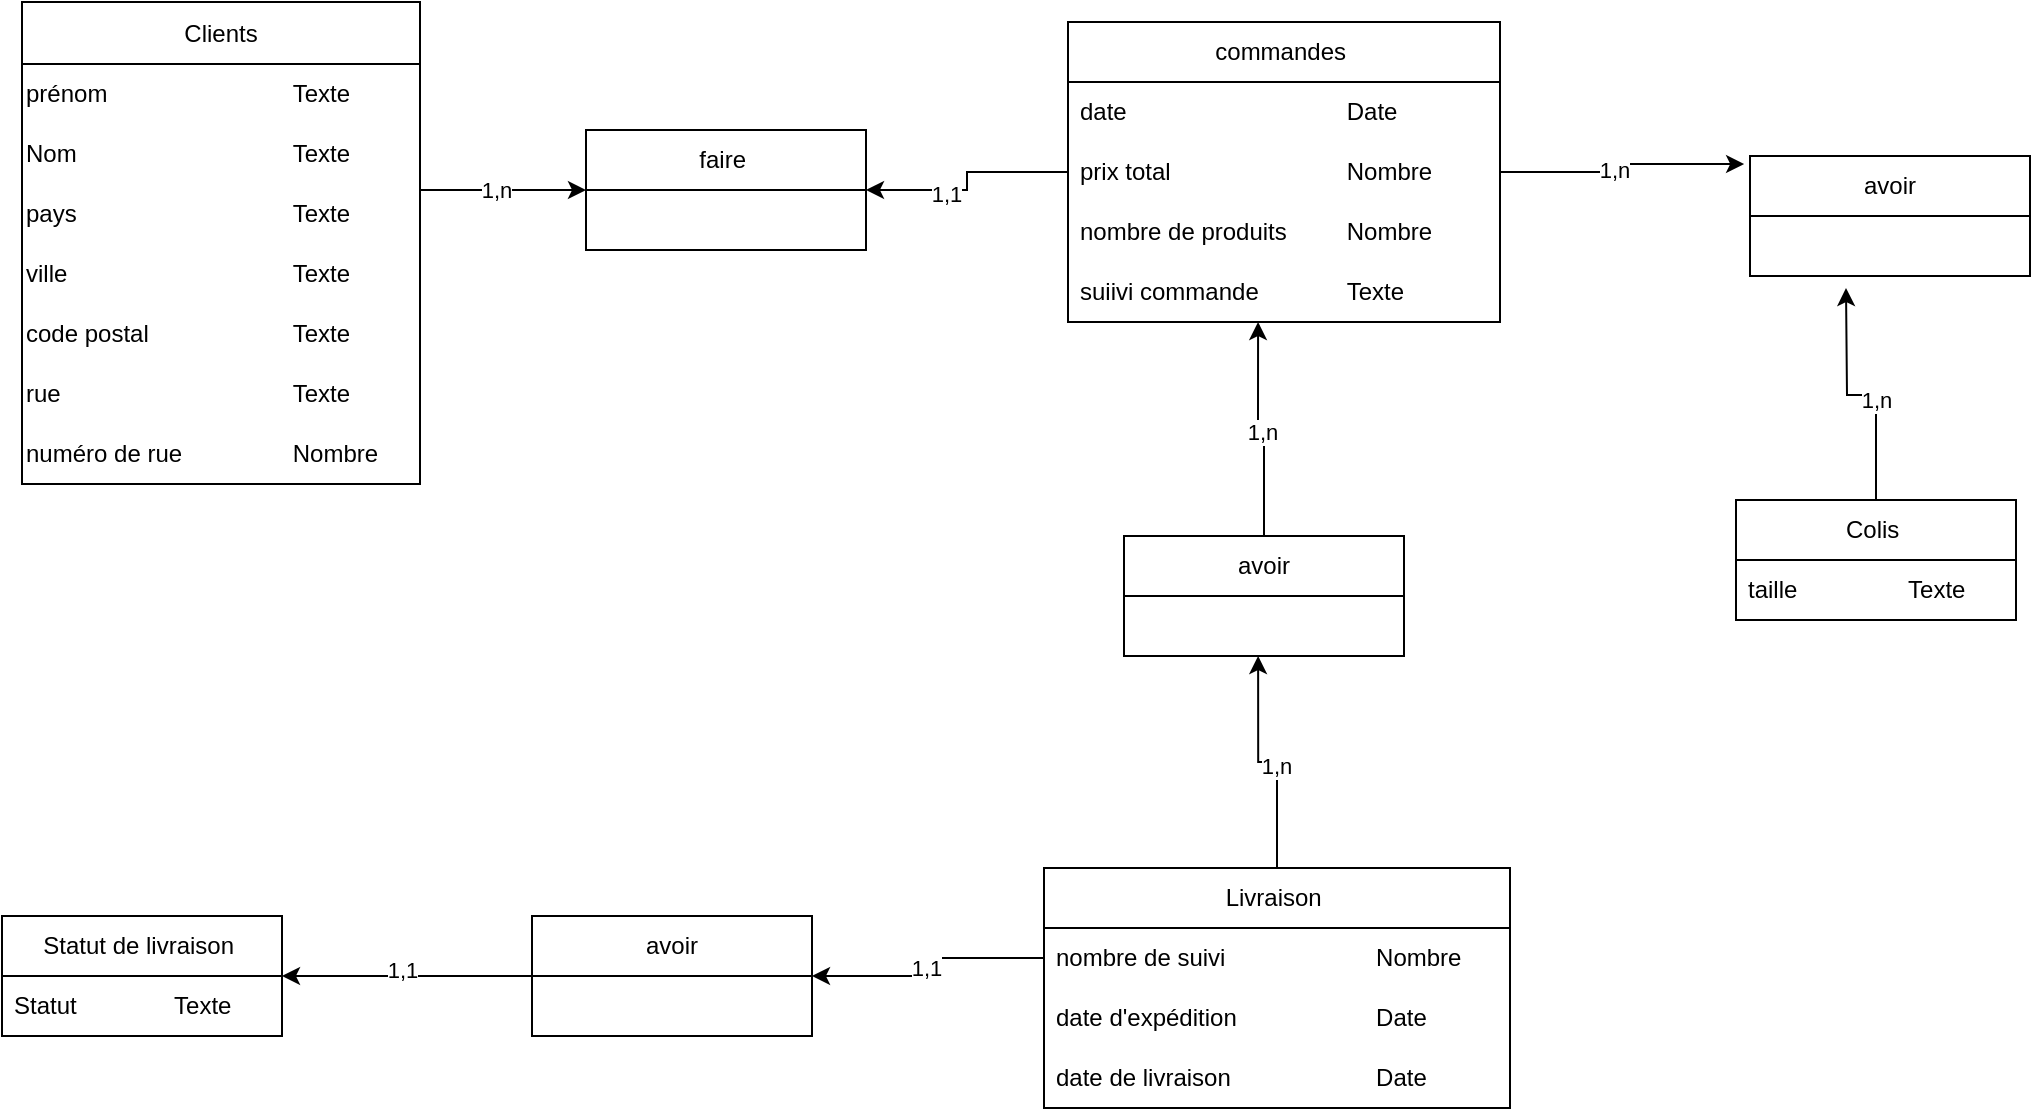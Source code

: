 <mxfile version="24.7.8">
  <diagram name="Page-1" id="FmfEWSLndbt1Iq1HDqW-">
    <mxGraphModel dx="1898" dy="1228" grid="0" gridSize="10" guides="1" tooltips="1" connect="1" arrows="1" fold="1" page="0" pageScale="1" pageWidth="827" pageHeight="1169" math="0" shadow="0">
      <root>
        <mxCell id="0" />
        <mxCell id="1" parent="0" />
        <mxCell id="PwjmWnf4SqFVCilZSlIm-1" value="&lt;font style=&quot;vertical-align: inherit;&quot;&gt;&lt;font style=&quot;vertical-align: inherit;&quot;&gt;Clients&lt;/font&gt;&lt;/font&gt;" style="swimlane;fontStyle=0;childLayout=stackLayout;horizontal=1;startSize=31;horizontalStack=0;resizeParent=1;resizeParentMax=0;resizeLast=0;collapsible=1;marginBottom=0;whiteSpace=wrap;html=1;" parent="1" vertex="1">
          <mxGeometry x="-527" y="-217" width="199" height="241" as="geometry" />
        </mxCell>
        <mxCell id="PwjmWnf4SqFVCilZSlIm-12" value="&lt;font style=&quot;vertical-align: inherit;&quot;&gt;&lt;font style=&quot;vertical-align: inherit;&quot;&gt;prénom&lt;span style=&quot;white-space: pre;&quot;&gt;&#x9;&lt;/span&gt;&lt;span style=&quot;white-space: pre;&quot;&gt;&#x9;&lt;/span&gt;&lt;span style=&quot;white-space: pre;&quot;&gt;&#x9;&lt;/span&gt;&lt;span style=&quot;white-space: pre;&quot;&gt;&#x9;&lt;/span&gt;Texte&amp;nbsp;&lt;/font&gt;&lt;/font&gt;" style="text;html=1;align=left;verticalAlign=middle;whiteSpace=wrap;rounded=0;" parent="PwjmWnf4SqFVCilZSlIm-1" vertex="1">
          <mxGeometry y="31" width="199" height="30" as="geometry" />
        </mxCell>
        <mxCell id="PwjmWnf4SqFVCilZSlIm-13" value="Nom&lt;span style=&quot;white-space: pre;&quot;&gt;&#x9;&lt;/span&gt;&lt;span style=&quot;white-space: pre;&quot;&gt;&#x9;&lt;/span&gt;&lt;span style=&quot;white-space: pre;&quot;&gt;&#x9;&lt;/span&gt;&lt;span style=&quot;white-space: pre;&quot;&gt;&#x9;&lt;/span&gt;Texte&amp;nbsp;" style="text;html=1;align=left;verticalAlign=middle;whiteSpace=wrap;rounded=0;" parent="PwjmWnf4SqFVCilZSlIm-1" vertex="1">
          <mxGeometry y="61" width="199" height="30" as="geometry" />
        </mxCell>
        <mxCell id="PwjmWnf4SqFVCilZSlIm-14" value="&lt;font style=&quot;vertical-align: inherit;&quot;&gt;&lt;font style=&quot;vertical-align: inherit;&quot;&gt;&lt;font style=&quot;vertical-align: inherit;&quot;&gt;&lt;font style=&quot;vertical-align: inherit;&quot;&gt;pays&lt;span style=&quot;white-space: pre;&quot;&gt;&#x9;&lt;/span&gt;&lt;span style=&quot;white-space: pre;&quot;&gt;&#x9;&lt;/span&gt;&lt;span style=&quot;white-space: pre;&quot;&gt;&#x9;&lt;/span&gt;&lt;span style=&quot;white-space: pre;&quot;&gt;&#x9;&lt;/span&gt;&lt;/font&gt;&lt;/font&gt;&lt;/font&gt;&lt;/font&gt;Texte&amp;nbsp;" style="text;html=1;align=left;verticalAlign=middle;whiteSpace=wrap;rounded=0;" parent="PwjmWnf4SqFVCilZSlIm-1" vertex="1">
          <mxGeometry y="91" width="199" height="30" as="geometry" />
        </mxCell>
        <mxCell id="PwjmWnf4SqFVCilZSlIm-16" value="&lt;font style=&quot;vertical-align: inherit;&quot;&gt;&lt;font style=&quot;vertical-align: inherit;&quot;&gt;&lt;font style=&quot;vertical-align: inherit;&quot;&gt;&lt;font style=&quot;vertical-align: inherit;&quot;&gt;ville&lt;span style=&quot;white-space: pre;&quot;&gt;&#x9;&lt;/span&gt;&lt;span style=&quot;white-space: pre;&quot;&gt;&#x9;&lt;/span&gt;&lt;span style=&quot;white-space: pre;&quot;&gt;&#x9;&lt;/span&gt;&lt;span style=&quot;white-space: pre;&quot;&gt;&#x9;&lt;/span&gt;&lt;span style=&quot;white-space: pre;&quot;&gt;&#x9;&lt;/span&gt;&lt;/font&gt;&lt;/font&gt;&lt;/font&gt;&lt;/font&gt;Texte&amp;nbsp;" style="text;html=1;align=left;verticalAlign=middle;whiteSpace=wrap;rounded=0;" parent="PwjmWnf4SqFVCilZSlIm-1" vertex="1">
          <mxGeometry y="121" width="199" height="30" as="geometry" />
        </mxCell>
        <mxCell id="PwjmWnf4SqFVCilZSlIm-15" value="&lt;font style=&quot;vertical-align: inherit;&quot;&gt;&lt;font style=&quot;vertical-align: inherit;&quot;&gt;&lt;font style=&quot;vertical-align: inherit;&quot;&gt;&lt;font style=&quot;vertical-align: inherit;&quot;&gt;&lt;font style=&quot;vertical-align: inherit;&quot;&gt;&lt;font style=&quot;vertical-align: inherit;&quot;&gt;&lt;font style=&quot;vertical-align: inherit;&quot;&gt;&lt;font style=&quot;vertical-align: inherit;&quot;&gt;code postal&lt;span style=&quot;white-space: pre;&quot;&gt;&#x9;&lt;/span&gt;&lt;span style=&quot;white-space: pre;&quot;&gt;&#x9;&lt;/span&gt;&lt;span style=&quot;white-space: pre;&quot;&gt;&#x9;&lt;/span&gt;&lt;/font&gt;&lt;/font&gt;&lt;/font&gt;&lt;/font&gt;&lt;/font&gt;&lt;/font&gt;&lt;/font&gt;&lt;/font&gt;Texte&amp;nbsp;" style="text;html=1;align=left;verticalAlign=middle;whiteSpace=wrap;rounded=0;" parent="PwjmWnf4SqFVCilZSlIm-1" vertex="1">
          <mxGeometry y="151" width="199" height="30" as="geometry" />
        </mxCell>
        <mxCell id="PwjmWnf4SqFVCilZSlIm-17" value="&lt;font style=&quot;vertical-align: inherit;&quot;&gt;&lt;font style=&quot;vertical-align: inherit;&quot;&gt;&lt;font style=&quot;vertical-align: inherit;&quot;&gt;&lt;font style=&quot;vertical-align: inherit;&quot;&gt;&lt;font style=&quot;vertical-align: inherit;&quot;&gt;&lt;font style=&quot;vertical-align: inherit;&quot;&gt;rue&lt;span style=&quot;white-space: pre;&quot;&gt;&#x9;&lt;/span&gt;&lt;span style=&quot;white-space: pre;&quot;&gt;&#x9;&lt;/span&gt;&lt;span style=&quot;white-space: pre;&quot;&gt;&#x9;&lt;/span&gt;&lt;span style=&quot;white-space: pre;&quot;&gt;&#x9;&lt;/span&gt;&lt;span style=&quot;white-space: pre;&quot;&gt;&#x9;&lt;/span&gt;&lt;/font&gt;&lt;/font&gt;&lt;/font&gt;&lt;/font&gt;&lt;/font&gt;&lt;/font&gt;Texte&amp;nbsp;" style="text;html=1;align=left;verticalAlign=middle;whiteSpace=wrap;rounded=0;" parent="PwjmWnf4SqFVCilZSlIm-1" vertex="1">
          <mxGeometry y="181" width="199" height="30" as="geometry" />
        </mxCell>
        <mxCell id="PwjmWnf4SqFVCilZSlIm-19" value="&lt;font style=&quot;vertical-align: inherit;&quot;&gt;&lt;font style=&quot;vertical-align: inherit;&quot;&gt;&lt;font style=&quot;vertical-align: inherit;&quot;&gt;&lt;font style=&quot;vertical-align: inherit;&quot;&gt;&lt;font style=&quot;vertical-align: inherit;&quot;&gt;&lt;font style=&quot;vertical-align: inherit;&quot;&gt;numéro de rue&lt;span style=&quot;white-space: pre;&quot;&gt;&#x9;&lt;/span&gt;&lt;span style=&quot;white-space: pre;&quot;&gt;&#x9;&lt;/span&gt;&lt;span style=&quot;white-space: pre;&quot;&gt;&#x9;&lt;/span&gt;Nombre&amp;nbsp;&lt;/font&gt;&lt;/font&gt;&lt;/font&gt;&lt;/font&gt;&lt;/font&gt;&lt;/font&gt;" style="text;html=1;align=left;verticalAlign=middle;whiteSpace=wrap;rounded=0;" parent="PwjmWnf4SqFVCilZSlIm-1" vertex="1">
          <mxGeometry y="211" width="199" height="30" as="geometry" />
        </mxCell>
        <mxCell id="PwjmWnf4SqFVCilZSlIm-7" value="&lt;font style=&quot;vertical-align: inherit;&quot;&gt;&lt;font style=&quot;vertical-align: inherit;&quot;&gt;commandes&amp;nbsp;&lt;/font&gt;&lt;/font&gt;" style="swimlane;fontStyle=0;childLayout=stackLayout;horizontal=1;startSize=30;horizontalStack=0;resizeParent=1;resizeParentMax=0;resizeLast=0;collapsible=1;marginBottom=0;whiteSpace=wrap;html=1;" parent="1" vertex="1">
          <mxGeometry x="-4" y="-207" width="216" height="150" as="geometry" />
        </mxCell>
        <mxCell id="PwjmWnf4SqFVCilZSlIm-8" value="date&lt;span style=&quot;white-space: pre;&quot;&gt;&#x9;&lt;/span&gt;&lt;span style=&quot;white-space: pre;&quot;&gt;&#x9;&lt;/span&gt;&lt;span style=&quot;white-space: pre;&quot;&gt;&#x9;&lt;/span&gt;&lt;span style=&quot;white-space: pre;&quot;&gt;&#x9;&lt;span style=&quot;white-space: pre;&quot;&gt;&#x9;&lt;/span&gt;D&lt;/span&gt;ate" style="text;strokeColor=none;fillColor=none;align=left;verticalAlign=middle;spacingLeft=4;spacingRight=4;overflow=hidden;points=[[0,0.5],[1,0.5]];portConstraint=eastwest;rotatable=0;whiteSpace=wrap;html=1;" parent="PwjmWnf4SqFVCilZSlIm-7" vertex="1">
          <mxGeometry y="30" width="216" height="30" as="geometry" />
        </mxCell>
        <mxCell id="PwjmWnf4SqFVCilZSlIm-9" value="prix total&lt;span style=&quot;white-space: pre;&quot;&gt;&#x9;&lt;/span&gt;&lt;span style=&quot;white-space: pre;&quot;&gt;&#x9;&lt;/span&gt;&lt;span style=&quot;white-space: pre;&quot;&gt;&#x9;&lt;span style=&quot;white-space: pre;&quot;&gt;&#x9;&lt;/span&gt;&lt;/span&gt;Nombre" style="text;strokeColor=none;fillColor=none;align=left;verticalAlign=middle;spacingLeft=4;spacingRight=4;overflow=hidden;points=[[0,0.5],[1,0.5]];portConstraint=eastwest;rotatable=0;whiteSpace=wrap;html=1;" parent="PwjmWnf4SqFVCilZSlIm-7" vertex="1">
          <mxGeometry y="60" width="216" height="30" as="geometry" />
        </mxCell>
        <mxCell id="PwjmWnf4SqFVCilZSlIm-10" value="nombre de produits&lt;span style=&quot;white-space: pre;&quot;&gt;&#x9;&lt;/span&gt;&lt;span style=&quot;white-space: pre;&quot;&gt;&#x9;&lt;/span&gt;Nombre&amp;nbsp;" style="text;strokeColor=none;fillColor=none;align=left;verticalAlign=middle;spacingLeft=4;spacingRight=4;overflow=hidden;points=[[0,0.5],[1,0.5]];portConstraint=eastwest;rotatable=0;whiteSpace=wrap;html=1;" parent="PwjmWnf4SqFVCilZSlIm-7" vertex="1">
          <mxGeometry y="90" width="216" height="30" as="geometry" />
        </mxCell>
        <mxCell id="pIlaHumAgzA-mgHSETqo-2" value="suiivi commande&lt;span style=&quot;white-space: pre;&quot;&gt;&#x9;&lt;/span&gt;&lt;span style=&quot;white-space: pre;&quot;&gt;&#x9;&lt;/span&gt;Texte&amp;nbsp;&amp;nbsp;" style="text;strokeColor=none;fillColor=none;align=left;verticalAlign=middle;spacingLeft=4;spacingRight=4;overflow=hidden;points=[[0,0.5],[1,0.5]];portConstraint=eastwest;rotatable=0;whiteSpace=wrap;html=1;" parent="PwjmWnf4SqFVCilZSlIm-7" vertex="1">
          <mxGeometry y="120" width="216" height="30" as="geometry" />
        </mxCell>
        <mxCell id="pIlaHumAgzA-mgHSETqo-3" value="Livraison&amp;nbsp;" style="swimlane;fontStyle=0;childLayout=stackLayout;horizontal=1;startSize=30;horizontalStack=0;resizeParent=1;resizeParentMax=0;resizeLast=0;collapsible=1;marginBottom=0;whiteSpace=wrap;html=1;" parent="1" vertex="1">
          <mxGeometry x="-16" y="216" width="233" height="120" as="geometry" />
        </mxCell>
        <mxCell id="pIlaHumAgzA-mgHSETqo-4" value="nombre de suivi&amp;nbsp;&lt;span style=&quot;white-space: pre;&quot;&gt;&#x9;&lt;/span&gt;&lt;span style=&quot;white-space: pre;&quot;&gt;&#x9;&lt;/span&gt;&lt;span style=&quot;white-space: pre;&quot;&gt;&#x9;&lt;/span&gt;Nombre" style="text;strokeColor=none;fillColor=none;align=left;verticalAlign=middle;spacingLeft=4;spacingRight=4;overflow=hidden;points=[[0,0.5],[1,0.5]];portConstraint=eastwest;rotatable=0;whiteSpace=wrap;html=1;" parent="pIlaHumAgzA-mgHSETqo-3" vertex="1">
          <mxGeometry y="30" width="233" height="30" as="geometry" />
        </mxCell>
        <mxCell id="pIlaHumAgzA-mgHSETqo-5" value="date d&#39;expédition&amp;nbsp;&lt;span style=&quot;white-space: pre;&quot;&gt;&#x9;&lt;/span&gt;&lt;span style=&quot;white-space: pre;&quot;&gt;&#x9;&lt;/span&gt;&lt;span style=&quot;white-space: pre;&quot;&gt;&#x9;&lt;/span&gt;Date&amp;nbsp;" style="text;strokeColor=none;fillColor=none;align=left;verticalAlign=middle;spacingLeft=4;spacingRight=4;overflow=hidden;points=[[0,0.5],[1,0.5]];portConstraint=eastwest;rotatable=0;whiteSpace=wrap;html=1;" parent="pIlaHumAgzA-mgHSETqo-3" vertex="1">
          <mxGeometry y="60" width="233" height="30" as="geometry" />
        </mxCell>
        <mxCell id="pIlaHumAgzA-mgHSETqo-6" value="date de livraison&lt;span style=&quot;white-space: pre;&quot;&gt;&#x9;&lt;/span&gt;&lt;span style=&quot;white-space: pre;&quot;&gt;&#x9;&lt;/span&gt;&lt;span style=&quot;white-space: pre;&quot;&gt;&#x9;&lt;/span&gt;Date&amp;nbsp;&amp;nbsp;" style="text;strokeColor=none;fillColor=none;align=left;verticalAlign=middle;spacingLeft=4;spacingRight=4;overflow=hidden;points=[[0,0.5],[1,0.5]];portConstraint=eastwest;rotatable=0;whiteSpace=wrap;html=1;" parent="pIlaHumAgzA-mgHSETqo-3" vertex="1">
          <mxGeometry y="90" width="233" height="30" as="geometry" />
        </mxCell>
        <mxCell id="AV1VWrDhxHBzTGgSWhQn-30" style="edgeStyle=orthogonalEdgeStyle;rounded=0;orthogonalLoop=1;jettySize=auto;html=1;exitX=0.5;exitY=0;exitDx=0;exitDy=0;" edge="1" parent="1" source="pIlaHumAgzA-mgHSETqo-7">
          <mxGeometry relative="1" as="geometry">
            <mxPoint x="385" y="-74" as="targetPoint" />
          </mxGeometry>
        </mxCell>
        <mxCell id="AV1VWrDhxHBzTGgSWhQn-32" value="1,n" style="edgeLabel;html=1;align=center;verticalAlign=middle;resizable=0;points=[];" vertex="1" connectable="0" parent="AV1VWrDhxHBzTGgSWhQn-30">
          <mxGeometry x="-0.17" relative="1" as="geometry">
            <mxPoint as="offset" />
          </mxGeometry>
        </mxCell>
        <mxCell id="pIlaHumAgzA-mgHSETqo-7" value="Colis&amp;nbsp;" style="swimlane;fontStyle=0;childLayout=stackLayout;horizontal=1;startSize=30;horizontalStack=0;resizeParent=1;resizeParentMax=0;resizeLast=0;collapsible=1;marginBottom=0;whiteSpace=wrap;html=1;" parent="1" vertex="1">
          <mxGeometry x="330" y="32" width="140" height="60" as="geometry" />
        </mxCell>
        <mxCell id="pIlaHumAgzA-mgHSETqo-8" value="taille&lt;span style=&quot;white-space: pre;&quot;&gt;&#x9;&lt;/span&gt;&lt;span style=&quot;white-space: pre;&quot;&gt;&#x9;&lt;/span&gt;&lt;span style=&quot;white-space: pre;&quot;&gt;&#x9;&lt;/span&gt;Texte&amp;nbsp;&amp;nbsp;" style="text;strokeColor=none;fillColor=none;align=left;verticalAlign=middle;spacingLeft=4;spacingRight=4;overflow=hidden;points=[[0,0.5],[1,0.5]];portConstraint=eastwest;rotatable=0;whiteSpace=wrap;html=1;" parent="pIlaHumAgzA-mgHSETqo-7" vertex="1">
          <mxGeometry y="30" width="140" height="30" as="geometry" />
        </mxCell>
        <mxCell id="pIlaHumAgzA-mgHSETqo-11" value="Statut de livraison&amp;nbsp;" style="swimlane;fontStyle=0;childLayout=stackLayout;horizontal=1;startSize=30;horizontalStack=0;resizeParent=1;resizeParentMax=0;resizeLast=0;collapsible=1;marginBottom=0;whiteSpace=wrap;html=1;" parent="1" vertex="1">
          <mxGeometry x="-537" y="240" width="140" height="60" as="geometry" />
        </mxCell>
        <mxCell id="pIlaHumAgzA-mgHSETqo-12" value="Statut&lt;span style=&quot;white-space: pre;&quot;&gt;&#x9;&lt;/span&gt;&lt;span style=&quot;white-space: pre;&quot;&gt;&#x9;&lt;/span&gt;Texte" style="text;strokeColor=none;fillColor=none;align=left;verticalAlign=middle;spacingLeft=4;spacingRight=4;overflow=hidden;points=[[0,0.5],[1,0.5]];portConstraint=eastwest;rotatable=0;whiteSpace=wrap;html=1;" parent="pIlaHumAgzA-mgHSETqo-11" vertex="1">
          <mxGeometry y="30" width="140" height="30" as="geometry" />
        </mxCell>
        <mxCell id="pIlaHumAgzA-mgHSETqo-19" style="edgeStyle=orthogonalEdgeStyle;rounded=0;orthogonalLoop=1;jettySize=auto;html=1;exitX=0;exitY=0.5;exitDx=0;exitDy=0;entryX=1;entryY=0.5;entryDx=0;entryDy=0;" parent="1" source="AV1VWrDhxHBzTGgSWhQn-12" target="pIlaHumAgzA-mgHSETqo-11" edge="1">
          <mxGeometry relative="1" as="geometry" />
        </mxCell>
        <mxCell id="AV1VWrDhxHBzTGgSWhQn-36" value="1,1" style="edgeLabel;html=1;align=center;verticalAlign=middle;resizable=0;points=[];" vertex="1" connectable="0" parent="pIlaHumAgzA-mgHSETqo-19">
          <mxGeometry x="0.04" y="-3" relative="1" as="geometry">
            <mxPoint as="offset" />
          </mxGeometry>
        </mxCell>
        <mxCell id="AV1VWrDhxHBzTGgSWhQn-5" value="" style="edgeStyle=orthogonalEdgeStyle;rounded=0;orthogonalLoop=1;jettySize=auto;html=1;exitX=1;exitY=0;exitDx=0;exitDy=0;entryX=0;entryY=0.5;entryDx=0;entryDy=0;" edge="1" parent="1" source="PwjmWnf4SqFVCilZSlIm-16" target="AV1VWrDhxHBzTGgSWhQn-1">
          <mxGeometry relative="1" as="geometry">
            <mxPoint x="-252" y="-96" as="sourcePoint" />
            <mxPoint x="-4" y="-132" as="targetPoint" />
          </mxGeometry>
        </mxCell>
        <mxCell id="AV1VWrDhxHBzTGgSWhQn-7" value="1,n" style="edgeLabel;html=1;align=center;verticalAlign=middle;resizable=0;points=[];" vertex="1" connectable="0" parent="AV1VWrDhxHBzTGgSWhQn-5">
          <mxGeometry x="0.182" relative="1" as="geometry">
            <mxPoint as="offset" />
          </mxGeometry>
        </mxCell>
        <mxCell id="AV1VWrDhxHBzTGgSWhQn-1" value="faire&amp;nbsp;" style="swimlane;fontStyle=0;childLayout=stackLayout;horizontal=1;startSize=30;horizontalStack=0;resizeParent=1;resizeParentMax=0;resizeLast=0;collapsible=1;marginBottom=0;whiteSpace=wrap;html=1;" vertex="1" parent="1">
          <mxGeometry x="-245" y="-153" width="140" height="60" as="geometry" />
        </mxCell>
        <mxCell id="AV1VWrDhxHBzTGgSWhQn-10" style="edgeStyle=orthogonalEdgeStyle;rounded=0;orthogonalLoop=1;jettySize=auto;html=1;exitX=0;exitY=0.5;exitDx=0;exitDy=0;entryX=1;entryY=0.5;entryDx=0;entryDy=0;" edge="1" parent="1" source="PwjmWnf4SqFVCilZSlIm-9" target="AV1VWrDhxHBzTGgSWhQn-1">
          <mxGeometry relative="1" as="geometry" />
        </mxCell>
        <mxCell id="AV1VWrDhxHBzTGgSWhQn-11" value="1,1" style="edgeLabel;html=1;align=center;verticalAlign=middle;resizable=0;points=[];" vertex="1" connectable="0" parent="AV1VWrDhxHBzTGgSWhQn-10">
          <mxGeometry x="0.273" y="2" relative="1" as="geometry">
            <mxPoint as="offset" />
          </mxGeometry>
        </mxCell>
        <mxCell id="AV1VWrDhxHBzTGgSWhQn-16" value="" style="edgeStyle=orthogonalEdgeStyle;rounded=0;orthogonalLoop=1;jettySize=auto;html=1;exitX=0;exitY=0.5;exitDx=0;exitDy=0;entryX=1;entryY=0.5;entryDx=0;entryDy=0;" edge="1" parent="1" source="pIlaHumAgzA-mgHSETqo-4" target="AV1VWrDhxHBzTGgSWhQn-12">
          <mxGeometry relative="1" as="geometry">
            <mxPoint x="-16" y="261" as="sourcePoint" />
            <mxPoint x="-369" y="261" as="targetPoint" />
          </mxGeometry>
        </mxCell>
        <mxCell id="AV1VWrDhxHBzTGgSWhQn-35" value="1,1" style="edgeLabel;html=1;align=center;verticalAlign=middle;resizable=0;points=[];" vertex="1" connectable="0" parent="AV1VWrDhxHBzTGgSWhQn-16">
          <mxGeometry x="0.008" y="-1" relative="1" as="geometry">
            <mxPoint as="offset" />
          </mxGeometry>
        </mxCell>
        <mxCell id="AV1VWrDhxHBzTGgSWhQn-12" value="avoir" style="swimlane;fontStyle=0;childLayout=stackLayout;horizontal=1;startSize=30;horizontalStack=0;resizeParent=1;resizeParentMax=0;resizeLast=0;collapsible=1;marginBottom=0;whiteSpace=wrap;html=1;" vertex="1" parent="1">
          <mxGeometry x="-272" y="240" width="140" height="60" as="geometry" />
        </mxCell>
        <mxCell id="AV1VWrDhxHBzTGgSWhQn-22" value="" style="edgeStyle=orthogonalEdgeStyle;rounded=0;orthogonalLoop=1;jettySize=auto;html=1;exitX=0.5;exitY=0;exitDx=0;exitDy=0;entryX=0.479;entryY=1;entryDx=0;entryDy=0;entryPerimeter=0;" edge="1" parent="1" source="pIlaHumAgzA-mgHSETqo-3" target="AV1VWrDhxHBzTGgSWhQn-18">
          <mxGeometry relative="1" as="geometry">
            <mxPoint x="101" y="216" as="sourcePoint" />
            <mxPoint x="99" y="-57" as="targetPoint" />
          </mxGeometry>
        </mxCell>
        <mxCell id="AV1VWrDhxHBzTGgSWhQn-34" value="1,n" style="edgeLabel;html=1;align=center;verticalAlign=middle;resizable=0;points=[];" vertex="1" connectable="0" parent="AV1VWrDhxHBzTGgSWhQn-22">
          <mxGeometry x="-0.116" y="2" relative="1" as="geometry">
            <mxPoint x="1" as="offset" />
          </mxGeometry>
        </mxCell>
        <mxCell id="AV1VWrDhxHBzTGgSWhQn-18" value="avoir" style="swimlane;fontStyle=0;childLayout=stackLayout;horizontal=1;startSize=30;horizontalStack=0;resizeParent=1;resizeParentMax=0;resizeLast=0;collapsible=1;marginBottom=0;whiteSpace=wrap;html=1;" vertex="1" parent="1">
          <mxGeometry x="24" y="50" width="140" height="60" as="geometry" />
        </mxCell>
        <mxCell id="AV1VWrDhxHBzTGgSWhQn-28" value="" style="edgeStyle=orthogonalEdgeStyle;rounded=0;orthogonalLoop=1;jettySize=auto;html=1;exitX=1;exitY=0.5;exitDx=0;exitDy=0;entryX=-0.021;entryY=0.067;entryDx=0;entryDy=0;entryPerimeter=0;" edge="1" parent="1" source="PwjmWnf4SqFVCilZSlIm-9" target="AV1VWrDhxHBzTGgSWhQn-24">
          <mxGeometry relative="1" as="geometry">
            <mxPoint x="212" y="-132" as="sourcePoint" />
            <mxPoint x="362" y="82" as="targetPoint" />
          </mxGeometry>
        </mxCell>
        <mxCell id="AV1VWrDhxHBzTGgSWhQn-29" value="1,n" style="edgeLabel;html=1;align=center;verticalAlign=middle;resizable=0;points=[];" vertex="1" connectable="0" parent="AV1VWrDhxHBzTGgSWhQn-28">
          <mxGeometry x="-0.101" y="1" relative="1" as="geometry">
            <mxPoint as="offset" />
          </mxGeometry>
        </mxCell>
        <mxCell id="AV1VWrDhxHBzTGgSWhQn-24" value="avoir" style="swimlane;fontStyle=0;childLayout=stackLayout;horizontal=1;startSize=30;horizontalStack=0;resizeParent=1;resizeParentMax=0;resizeLast=0;collapsible=1;marginBottom=0;whiteSpace=wrap;html=1;" vertex="1" parent="1">
          <mxGeometry x="337" y="-140" width="140" height="60" as="geometry" />
        </mxCell>
        <mxCell id="AV1VWrDhxHBzTGgSWhQn-31" style="edgeStyle=orthogonalEdgeStyle;rounded=0;orthogonalLoop=1;jettySize=auto;html=1;exitX=0.5;exitY=0;exitDx=0;exitDy=0;entryX=0.44;entryY=1;entryDx=0;entryDy=0;entryPerimeter=0;" edge="1" parent="1" source="AV1VWrDhxHBzTGgSWhQn-18" target="pIlaHumAgzA-mgHSETqo-2">
          <mxGeometry relative="1" as="geometry" />
        </mxCell>
        <mxCell id="AV1VWrDhxHBzTGgSWhQn-33" value="1,n" style="edgeLabel;html=1;align=center;verticalAlign=middle;resizable=0;points=[];" vertex="1" connectable="0" parent="AV1VWrDhxHBzTGgSWhQn-31">
          <mxGeometry x="0.009" y="1" relative="1" as="geometry">
            <mxPoint x="1" as="offset" />
          </mxGeometry>
        </mxCell>
      </root>
    </mxGraphModel>
  </diagram>
</mxfile>
